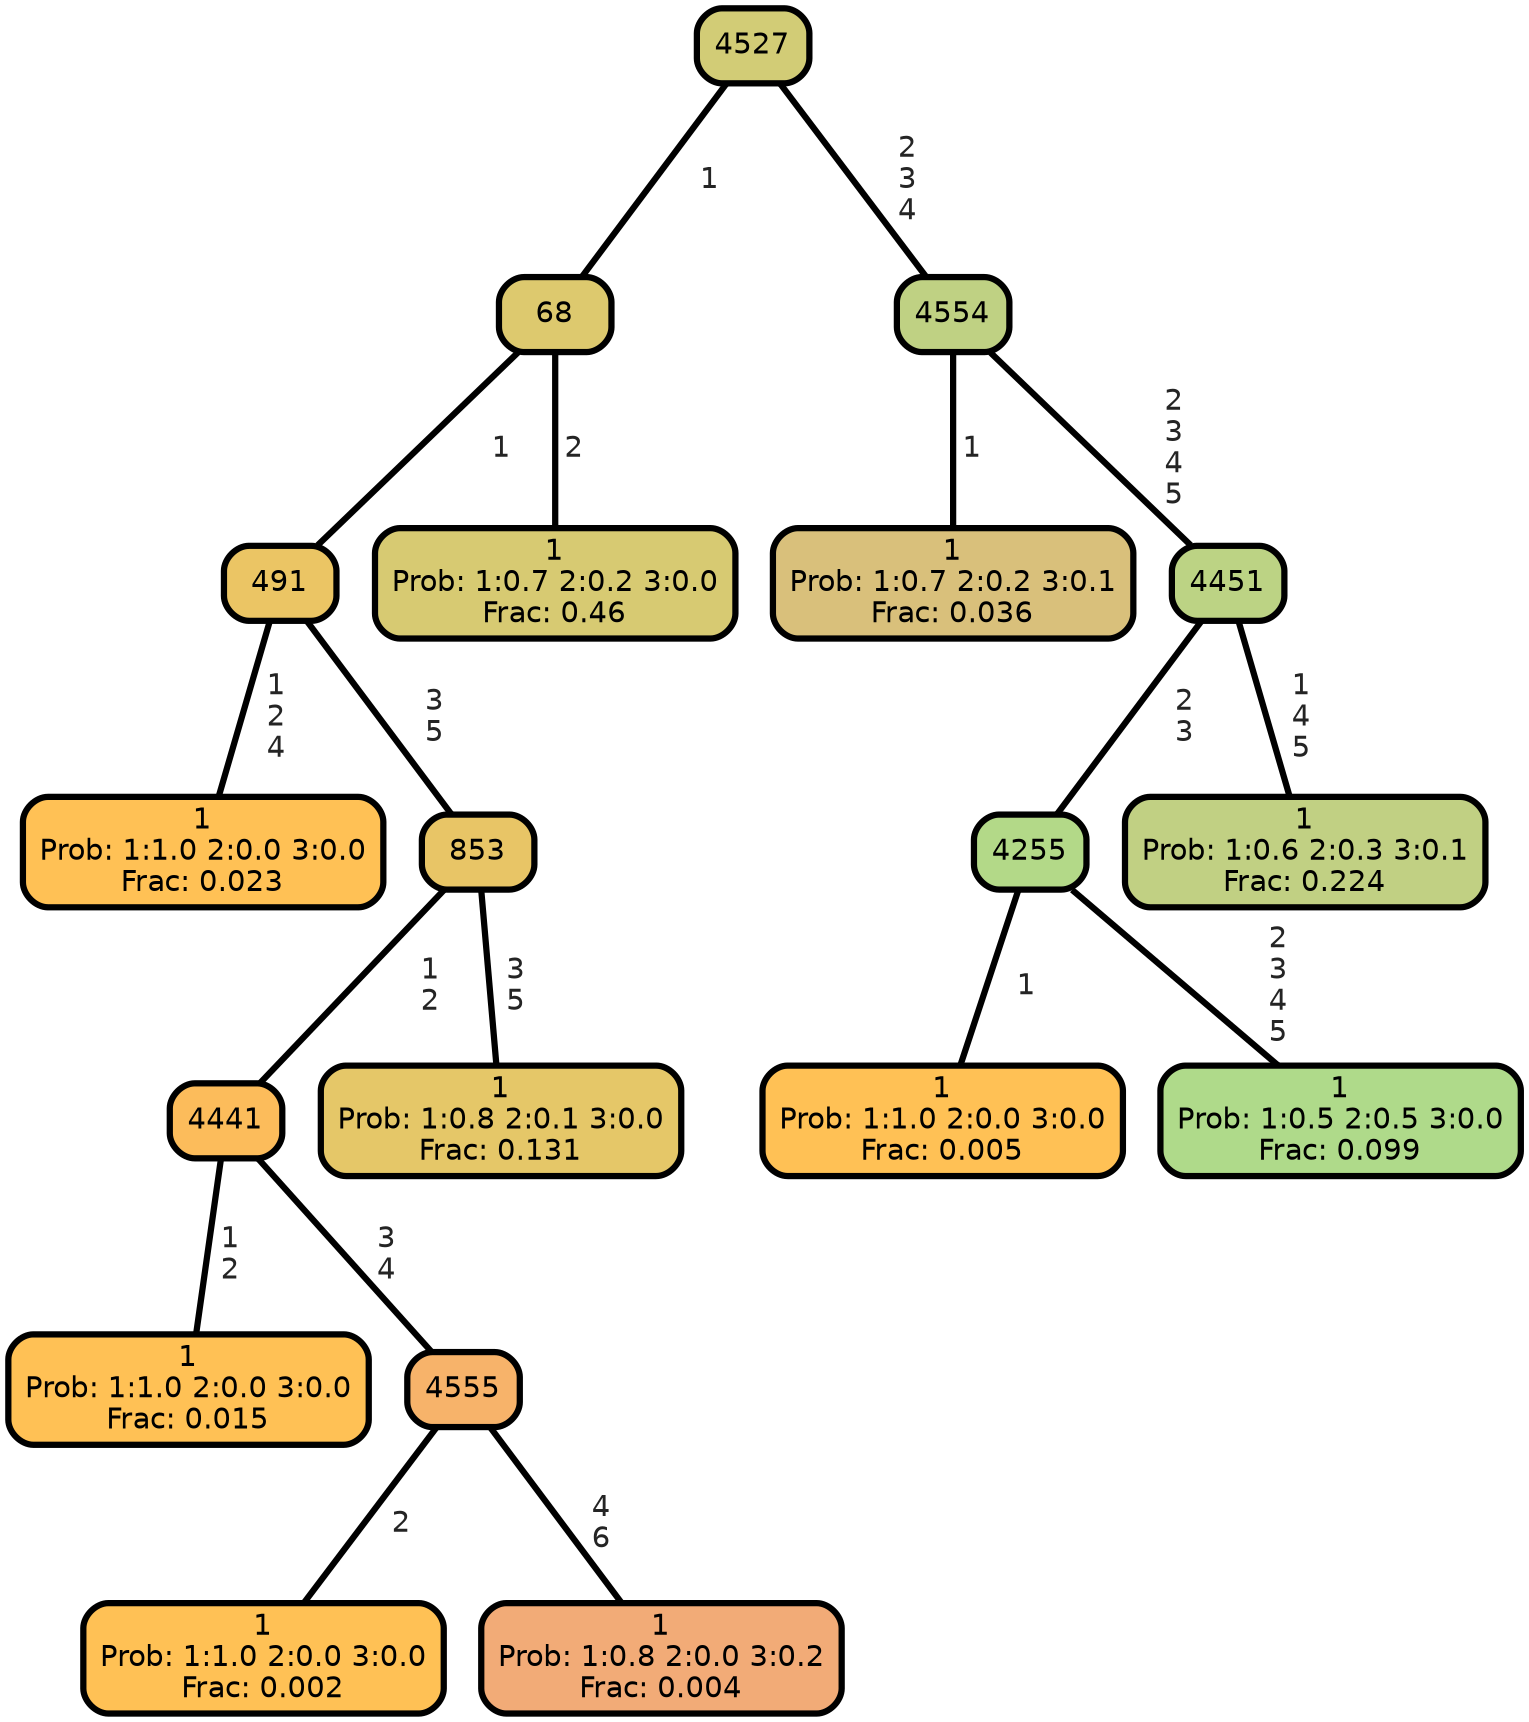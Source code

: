 graph Tree {
node [shape=box, style="filled, rounded",color="black",penwidth="3",fontcolor="black",                 fontname=helvetica] ;
graph [ranksep="0 equally", splines=straight,                 bgcolor=transparent, dpi=200] ;
edge [fontname=helvetica, fontweight=bold,fontcolor=grey14,color=black] ;
0 [label="1
Prob: 1:1.0 2:0.0 3:0.0
Frac: 0.023", fillcolor="#ffc155"] ;
1 [label="491", fillcolor="#ebc564"] ;
2 [label="1
Prob: 1:1.0 2:0.0 3:0.0
Frac: 0.015", fillcolor="#ffc155"] ;
3 [label="4441", fillcolor="#fcbc5b"] ;
4 [label="1
Prob: 1:1.0 2:0.0 3:0.0
Frac: 0.002", fillcolor="#ffc155"] ;
5 [label="4555", fillcolor="#f7b36a"] ;
6 [label="1
Prob: 1:0.8 2:0.0 3:0.2
Frac: 0.004", fillcolor="#f2ab77"] ;
7 [label="853", fillcolor="#e8c566"] ;
8 [label="1
Prob: 1:0.8 2:0.1 3:0.0
Frac: 0.131", fillcolor="#e5c768"] ;
9 [label="68", fillcolor="#ddc96e"] ;
10 [label="1
Prob: 1:0.7 2:0.2 3:0.0
Frac: 0.46", fillcolor="#d7ca72"] ;
11 [label="4527", fillcolor="#d2cc76"] ;
12 [label="1
Prob: 1:0.7 2:0.2 3:0.1
Frac: 0.036", fillcolor="#d9c07b"] ;
13 [label="4554", fillcolor="#bfd183"] ;
14 [label="1
Prob: 1:1.0 2:0.0 3:0.0
Frac: 0.005", fillcolor="#ffc155"] ;
15 [label="4255", fillcolor="#b3d988"] ;
16 [label="1
Prob: 1:0.5 2:0.5 3:0.0
Frac: 0.099", fillcolor="#afda8a"] ;
17 [label="4451", fillcolor="#bcd384"] ;
18 [label="1
Prob: 1:0.6 2:0.3 3:0.1
Frac: 0.224", fillcolor="#c1d083"] ;
1 -- 0 [label=" 1\n 2\n 4",penwidth=3] ;
1 -- 7 [label=" 3\n 5",penwidth=3] ;
3 -- 2 [label=" 1\n 2",penwidth=3] ;
3 -- 5 [label=" 3\n 4",penwidth=3] ;
5 -- 4 [label=" 2",penwidth=3] ;
5 -- 6 [label=" 4\n 6",penwidth=3] ;
7 -- 3 [label=" 1\n 2",penwidth=3] ;
7 -- 8 [label=" 3\n 5",penwidth=3] ;
9 -- 1 [label=" 1",penwidth=3] ;
9 -- 10 [label=" 2",penwidth=3] ;
11 -- 9 [label=" 1",penwidth=3] ;
11 -- 13 [label=" 2\n 3\n 4",penwidth=3] ;
13 -- 12 [label=" 1",penwidth=3] ;
13 -- 17 [label=" 2\n 3\n 4\n 5",penwidth=3] ;
15 -- 14 [label=" 1",penwidth=3] ;
15 -- 16 [label=" 2\n 3\n 4\n 5",penwidth=3] ;
17 -- 15 [label=" 2\n 3",penwidth=3] ;
17 -- 18 [label=" 1\n 4\n 5",penwidth=3] ;
{rank = same;}}